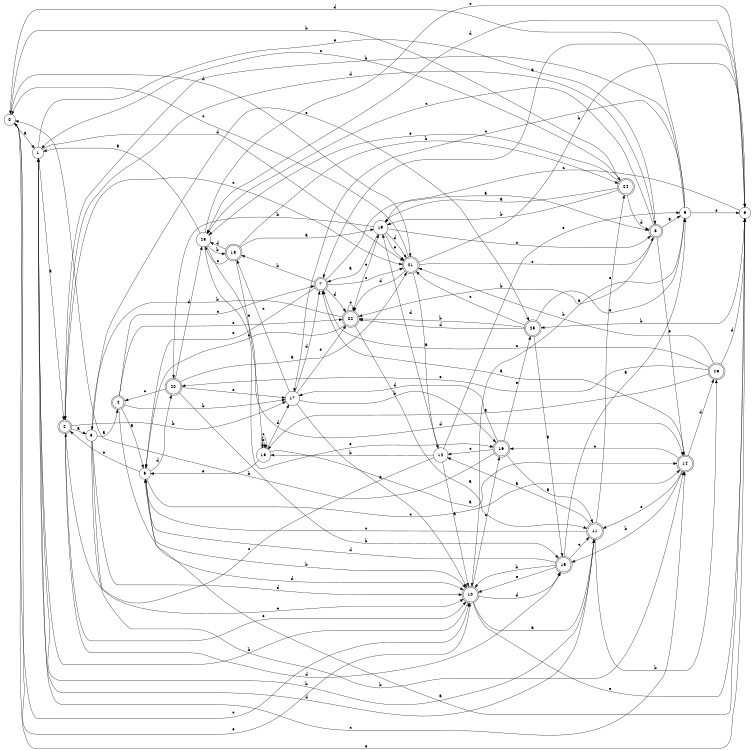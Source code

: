 digraph n22_10 {
__start0 [label="" shape="none"];

rankdir=LR;
size="8,5";

s0 [style="filled", color="black", fillcolor="white" shape="circle", label="0"];
s1 [style="filled", color="black", fillcolor="white" shape="circle", label="1"];
s2 [style="rounded,filled", color="black", fillcolor="white" shape="doublecircle", label="2"];
s3 [style="filled", color="black", fillcolor="white" shape="circle", label="3"];
s4 [style="rounded,filled", color="black", fillcolor="white" shape="doublecircle", label="4"];
s5 [style="filled", color="black", fillcolor="white" shape="circle", label="5"];
s6 [style="filled", color="black", fillcolor="white" shape="circle", label="6"];
s7 [style="rounded,filled", color="black", fillcolor="white" shape="doublecircle", label="7"];
s8 [style="rounded,filled", color="black", fillcolor="white" shape="doublecircle", label="8"];
s9 [style="filled", color="black", fillcolor="white" shape="circle", label="9"];
s10 [style="rounded,filled", color="black", fillcolor="white" shape="doublecircle", label="10"];
s11 [style="rounded,filled", color="black", fillcolor="white" shape="doublecircle", label="11"];
s12 [style="filled", color="black", fillcolor="white" shape="circle", label="12"];
s13 [style="filled", color="black", fillcolor="white" shape="circle", label="13"];
s14 [style="rounded,filled", color="black", fillcolor="white" shape="doublecircle", label="14"];
s15 [style="rounded,filled", color="black", fillcolor="white" shape="doublecircle", label="15"];
s16 [style="rounded,filled", color="black", fillcolor="white" shape="doublecircle", label="16"];
s17 [style="filled", color="black", fillcolor="white" shape="circle", label="17"];
s18 [style="rounded,filled", color="black", fillcolor="white" shape="doublecircle", label="18"];
s19 [style="filled", color="black", fillcolor="white" shape="circle", label="19"];
s20 [style="rounded,filled", color="black", fillcolor="white" shape="doublecircle", label="20"];
s21 [style="rounded,filled", color="black", fillcolor="white" shape="doublecircle", label="21"];
s22 [style="rounded,filled", color="black", fillcolor="white" shape="doublecircle", label="22"];
s23 [style="filled", color="black", fillcolor="white" shape="circle", label="23"];
s24 [style="rounded,filled", color="black", fillcolor="white" shape="doublecircle", label="24"];
s25 [style="rounded,filled", color="black", fillcolor="white" shape="doublecircle", label="25"];
s26 [style="rounded,filled", color="black", fillcolor="white" shape="doublecircle", label="26"];
s0 -> s1 [label="a"];
s0 -> s24 [label="b"];
s0 -> s10 [label="c"];
s0 -> s21 [label="d"];
s0 -> s10 [label="e"];
s1 -> s2 [label="a"];
s1 -> s11 [label="b"];
s1 -> s14 [label="c"];
s1 -> s21 [label="d"];
s1 -> s8 [label="e"];
s2 -> s3 [label="a"];
s2 -> s17 [label="b"];
s2 -> s21 [label="c"];
s2 -> s15 [label="d"];
s2 -> s10 [label="e"];
s3 -> s4 [label="a"];
s3 -> s14 [label="b"];
s3 -> s10 [label="c"];
s3 -> s10 [label="d"];
s3 -> s25 [label="e"];
s4 -> s5 [label="a"];
s4 -> s17 [label="b"];
s4 -> s7 [label="c"];
s4 -> s10 [label="d"];
s4 -> s22 [label="e"];
s5 -> s6 [label="a"];
s5 -> s10 [label="b"];
s5 -> s14 [label="c"];
s5 -> s20 [label="d"];
s5 -> s2 [label="e"];
s6 -> s7 [label="a"];
s6 -> s25 [label="b"];
s6 -> s19 [label="c"];
s6 -> s23 [label="d"];
s6 -> s0 [label="e"];
s7 -> s8 [label="a"];
s7 -> s18 [label="b"];
s7 -> s21 [label="c"];
s7 -> s22 [label="d"];
s7 -> s5 [label="e"];
s8 -> s9 [label="a"];
s8 -> s22 [label="b"];
s8 -> s23 [label="c"];
s8 -> s2 [label="d"];
s8 -> s14 [label="e"];
s9 -> s10 [label="a"];
s9 -> s2 [label="b"];
s9 -> s17 [label="c"];
s9 -> s0 [label="d"];
s9 -> s6 [label="e"];
s10 -> s11 [label="a"];
s10 -> s1 [label="b"];
s10 -> s16 [label="c"];
s10 -> s15 [label="d"];
s10 -> s6 [label="e"];
s11 -> s12 [label="a"];
s11 -> s26 [label="b"];
s11 -> s5 [label="c"];
s11 -> s1 [label="d"];
s11 -> s24 [label="e"];
s12 -> s10 [label="a"];
s12 -> s13 [label="b"];
s12 -> s2 [label="c"];
s12 -> s19 [label="d"];
s12 -> s9 [label="e"];
s13 -> s14 [label="a"];
s13 -> s13 [label="b"];
s13 -> s13 [label="c"];
s13 -> s17 [label="d"];
s13 -> s5 [label="e"];
s14 -> s7 [label="a"];
s14 -> s15 [label="b"];
s14 -> s16 [label="c"];
s14 -> s26 [label="d"];
s14 -> s11 [label="e"];
s15 -> s9 [label="a"];
s15 -> s10 [label="b"];
s15 -> s11 [label="c"];
s15 -> s5 [label="d"];
s15 -> s10 [label="e"];
s16 -> s11 [label="a"];
s16 -> s0 [label="b"];
s16 -> s12 [label="c"];
s16 -> s17 [label="d"];
s16 -> s25 [label="e"];
s17 -> s10 [label="a"];
s17 -> s16 [label="b"];
s17 -> s18 [label="c"];
s17 -> s7 [label="d"];
s17 -> s22 [label="e"];
s18 -> s19 [label="a"];
s18 -> s24 [label="b"];
s18 -> s23 [label="c"];
s18 -> s23 [label="d"];
s18 -> s13 [label="e"];
s19 -> s7 [label="a"];
s19 -> s20 [label="b"];
s19 -> s8 [label="c"];
s19 -> s21 [label="d"];
s19 -> s21 [label="e"];
s20 -> s21 [label="a"];
s20 -> s15 [label="b"];
s20 -> s4 [label="c"];
s20 -> s23 [label="d"];
s20 -> s17 [label="e"];
s21 -> s12 [label="a"];
s21 -> s6 [label="b"];
s21 -> s0 [label="c"];
s21 -> s22 [label="d"];
s21 -> s8 [label="e"];
s22 -> s11 [label="a"];
s22 -> s3 [label="b"];
s22 -> s22 [label="c"];
s22 -> s5 [label="d"];
s22 -> s19 [label="e"];
s23 -> s1 [label="a"];
s23 -> s18 [label="b"];
s23 -> s6 [label="c"];
s23 -> s14 [label="d"];
s23 -> s16 [label="e"];
s24 -> s19 [label="a"];
s24 -> s19 [label="b"];
s24 -> s1 [label="c"];
s24 -> s8 [label="d"];
s24 -> s23 [label="e"];
s25 -> s15 [label="a"];
s25 -> s22 [label="b"];
s25 -> s21 [label="c"];
s25 -> s22 [label="d"];
s25 -> s9 [label="e"];
s26 -> s13 [label="a"];
s26 -> s21 [label="b"];
s26 -> s7 [label="c"];
s26 -> s6 [label="d"];
s26 -> s20 [label="e"];

}